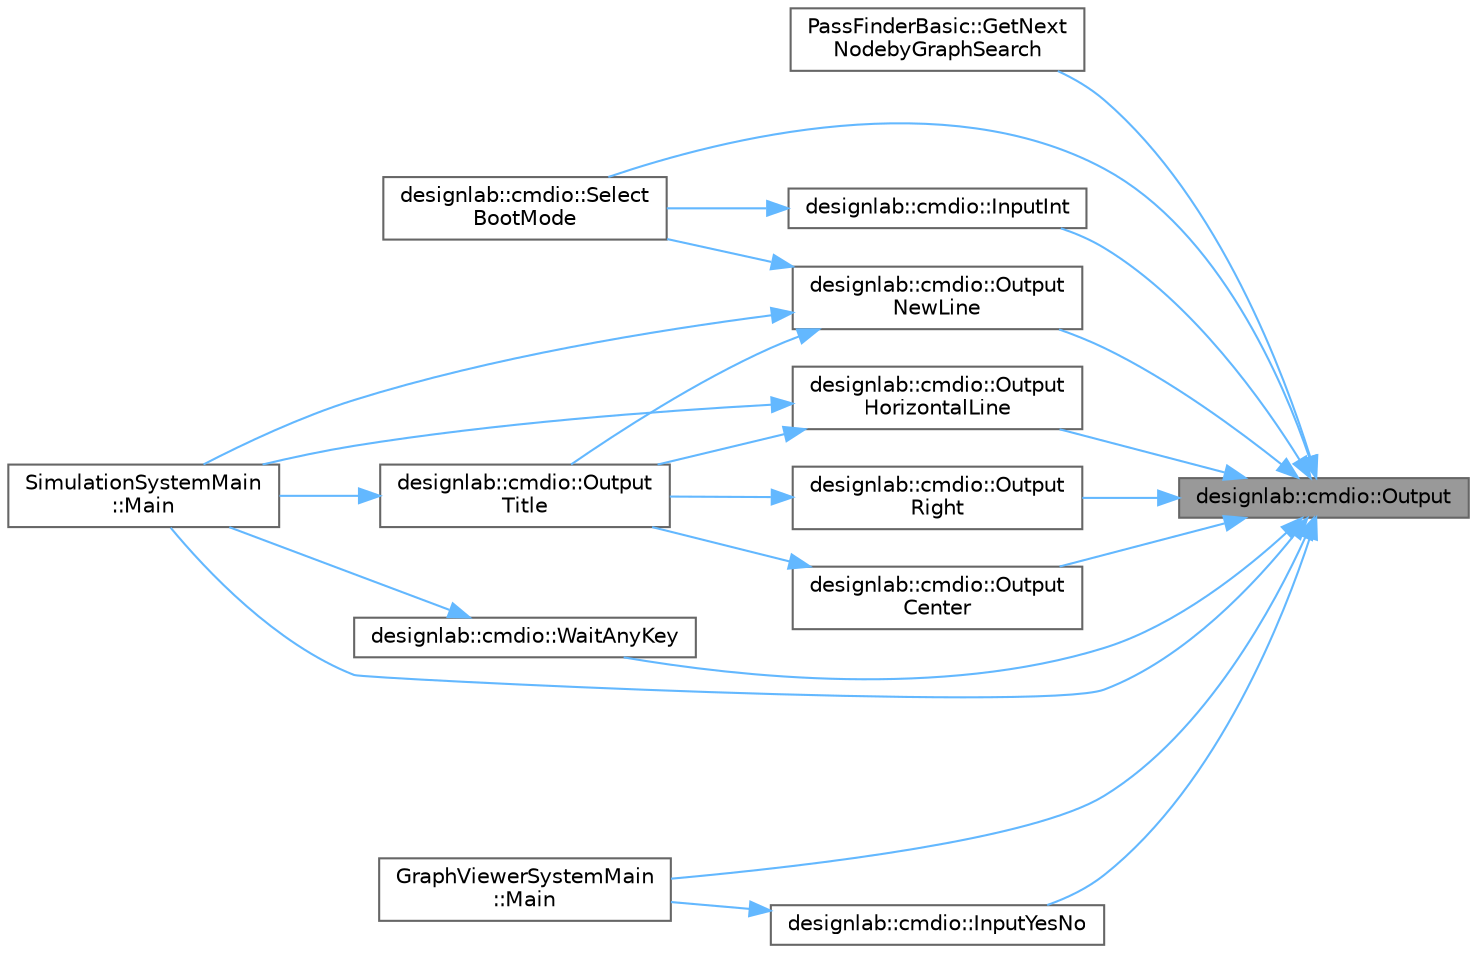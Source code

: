 digraph "designlab::cmdio::Output"
{
 // LATEX_PDF_SIZE
  bgcolor="transparent";
  edge [fontname=Helvetica,fontsize=10,labelfontname=Helvetica,labelfontsize=10];
  node [fontname=Helvetica,fontsize=10,shape=box,height=0.2,width=0.4];
  rankdir="RL";
  Node1 [id="Node000001",label="designlab::cmdio::Output",height=0.2,width=0.4,color="gray40", fillcolor="grey60", style="filled", fontcolor="black",tooltip="コマンドラインに文字を出力する関数．   SetOutputLimit() で設定した出力の許可範囲内であれば出力される．   必ずSetOutputLimit()を呼び出してから使うこと．"];
  Node1 -> Node2 [id="edge1_Node000001_Node000002",dir="back",color="steelblue1",style="solid",tooltip=" "];
  Node2 [id="Node000002",label="PassFinderBasic::GetNext\lNodebyGraphSearch",height=0.2,width=0.4,color="grey40", fillcolor="white", style="filled",URL="$class_pass_finder_basic.html#a9ea8a3278d65243da96d0ecc58f6b49b",tooltip="グラフ探索を行い，次の動作として最適なノードを返す．"];
  Node1 -> Node3 [id="edge2_Node000001_Node000003",dir="back",color="steelblue1",style="solid",tooltip=" "];
  Node3 [id="Node000003",label="designlab::cmdio::InputInt",height=0.2,width=0.4,color="grey40", fillcolor="white", style="filled",URL="$namespacedesignlab_1_1cmdio.html#a38240b12de09622fec60b69636218237",tooltip="整数を入力する関数．"];
  Node3 -> Node4 [id="edge3_Node000003_Node000004",dir="back",color="steelblue1",style="solid",tooltip=" "];
  Node4 [id="Node000004",label="designlab::cmdio::Select\lBootMode",height=0.2,width=0.4,color="grey40", fillcolor="white", style="filled",URL="$namespacedesignlab_1_1cmdio.html#adc19ae459e6e165635ff3eba1f975a0c",tooltip="このアプリの起動モードを選択する関数．"];
  Node1 -> Node5 [id="edge4_Node000001_Node000005",dir="back",color="steelblue1",style="solid",tooltip=" "];
  Node5 [id="Node000005",label="designlab::cmdio::InputYesNo",height=0.2,width=0.4,color="grey40", fillcolor="white", style="filled",URL="$namespacedesignlab_1_1cmdio.html#a6e5697004977a81d63bb4ff86829c7d1",tooltip="yesかnoを入力する関数．返り値でyesならtrue，noならfalseを受け取る．"];
  Node5 -> Node6 [id="edge5_Node000005_Node000006",dir="back",color="steelblue1",style="solid",tooltip=" "];
  Node6 [id="Node000006",label="GraphViewerSystemMain\l::Main",height=0.2,width=0.4,color="grey40", fillcolor="white", style="filled",URL="$class_graph_viewer_system_main.html#abe0b743b08c1b9e9970bdc7cd0a63b6b",tooltip="メイン関数"];
  Node1 -> Node6 [id="edge6_Node000001_Node000006",dir="back",color="steelblue1",style="solid",tooltip=" "];
  Node1 -> Node7 [id="edge7_Node000001_Node000007",dir="back",color="steelblue1",style="solid",tooltip=" "];
  Node7 [id="Node000007",label="SimulationSystemMain\l::Main",height=0.2,width=0.4,color="grey40", fillcolor="white", style="filled",URL="$class_simulation_system_main.html#adb7b220bc2f5e2c55bd49e25b8c9345d",tooltip="いままでint mainで行われた処理をまとめたもの．   目標地点へ着くか，歩容計画に失敗した場合に，シミュレーションを終える．   また，規定の回数シミュレーションしたら終了する．"];
  Node1 -> Node8 [id="edge8_Node000001_Node000008",dir="back",color="steelblue1",style="solid",tooltip=" "];
  Node8 [id="Node000008",label="designlab::cmdio::Output\lCenter",height=0.2,width=0.4,color="grey40", fillcolor="white", style="filled",URL="$namespacedesignlab_1_1cmdio.html#a75cddfda72fab2142e8f60b7dc4f6cc6",tooltip="中央に文字を出力する関数"];
  Node8 -> Node9 [id="edge9_Node000008_Node000009",dir="back",color="steelblue1",style="solid",tooltip=" "];
  Node9 [id="Node000009",label="designlab::cmdio::Output\lTitle",height=0.2,width=0.4,color="grey40", fillcolor="white", style="filled",URL="$namespacedesignlab_1_1cmdio.html#aac156719fff45c1e6da33d779eee8a4a",tooltip="コマンドラインにこのソフトのタイトルを出力する関数．"];
  Node9 -> Node7 [id="edge10_Node000009_Node000007",dir="back",color="steelblue1",style="solid",tooltip=" "];
  Node1 -> Node10 [id="edge11_Node000001_Node000010",dir="back",color="steelblue1",style="solid",tooltip=" "];
  Node10 [id="Node000010",label="designlab::cmdio::Output\lHorizontalLine",height=0.2,width=0.4,color="grey40", fillcolor="white", style="filled",URL="$namespacedesignlab_1_1cmdio.html#a5aadbca0d6922c9c5ae7bec89f97bd02",tooltip="コマンドラインに水平線を出力する関数．"];
  Node10 -> Node7 [id="edge12_Node000010_Node000007",dir="back",color="steelblue1",style="solid",tooltip=" "];
  Node10 -> Node9 [id="edge13_Node000010_Node000009",dir="back",color="steelblue1",style="solid",tooltip=" "];
  Node1 -> Node11 [id="edge14_Node000001_Node000011",dir="back",color="steelblue1",style="solid",tooltip=" "];
  Node11 [id="Node000011",label="designlab::cmdio::Output\lNewLine",height=0.2,width=0.4,color="grey40", fillcolor="white", style="filled",URL="$namespacedesignlab_1_1cmdio.html#a23cd6fd6477be14f76c818c418a0de08",tooltip="コマンドラインで改行をする関数．"];
  Node11 -> Node7 [id="edge15_Node000011_Node000007",dir="back",color="steelblue1",style="solid",tooltip=" "];
  Node11 -> Node9 [id="edge16_Node000011_Node000009",dir="back",color="steelblue1",style="solid",tooltip=" "];
  Node11 -> Node4 [id="edge17_Node000011_Node000004",dir="back",color="steelblue1",style="solid",tooltip=" "];
  Node1 -> Node12 [id="edge18_Node000001_Node000012",dir="back",color="steelblue1",style="solid",tooltip=" "];
  Node12 [id="Node000012",label="designlab::cmdio::Output\lRight",height=0.2,width=0.4,color="grey40", fillcolor="white", style="filled",URL="$namespacedesignlab_1_1cmdio.html#ab571da4a5a2affc2679e2d8b5c9d8cc0",tooltip="右端に文字を出力する関数"];
  Node12 -> Node9 [id="edge19_Node000012_Node000009",dir="back",color="steelblue1",style="solid",tooltip=" "];
  Node1 -> Node4 [id="edge20_Node000001_Node000004",dir="back",color="steelblue1",style="solid",tooltip=" "];
  Node1 -> Node13 [id="edge21_Node000001_Node000013",dir="back",color="steelblue1",style="solid",tooltip=" "];
  Node13 [id="Node000013",label="designlab::cmdio::WaitAnyKey",height=0.2,width=0.4,color="grey40", fillcolor="white", style="filled",URL="$namespacedesignlab_1_1cmdio.html#ac411e4a736e83e07ab5de75bcd3afc1f",tooltip="入力待ちをする関数．"];
  Node13 -> Node7 [id="edge22_Node000013_Node000007",dir="back",color="steelblue1",style="solid",tooltip=" "];
}

